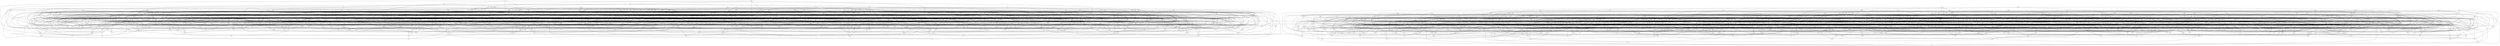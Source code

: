 strict graph Day25 {
  bbj -- cjd
  bbj -- rdt
  bbj -- src
  bbj -- xgc
  bbj -- zlr
  bbl -- gtf
  bbl -- jpj
  bbl -- kbt
  bbl -- mct
  bbr -- fbt
  bbr -- kqn
  bbr -- tpv
  bbr -- vrs
  bbt -- fgr
  bbt -- fxf
  bbt -- kpg
  bbt -- ksp
  bcb -- gtf
  bcb -- htb
  bcb -- jpj
  bcb -- vfr
  bch -- gvp
  bch -- qkq
  bch -- shz
  bch -- zkh
  bcn -- hzr
  bcn -- mlb
  bcn -- pqp
  bcn -- rkx
  bcn -- vjj
  bcq -- fls
  bcq -- hqt
  bcq -- spx
  bcq -- vsr
  bcv -- bfp
  bcv -- fqh
  bcv -- grl
  bcv -- hzf
  bcx -- ddh
  bcx -- jns
  bcx -- msp
  bcx -- tzc
  bdc -- mvm
  bdc -- nxz
  bdc -- nzk
  bdc -- tbh
  bdc -- vxc
  bdg -- gln
  bdg -- mkf
  bdg -- spx
  bdg -- vdr
  bdh -- dmv
  bdh -- kgl
  bdh -- pzp
  bdh -- vhq
  bdl -- btp
  bdl -- hsc
  bdl -- mtn
  bdl -- vtz
  bdl -- xqz
  bdl -- xzj
  bdz -- dsn
  bdz -- nxg
  bdz -- rxg
  bdz -- zlc
  bfh -- kkm
  bfh -- ngn
  bfh -- tdx
  bfh -- tsg
  bfm -- dxm
  bfm -- jvq
  bfm -- lvd
  bfm -- vrh
  bfm -- zcx
  bfp -- nbm
  bfp -- nls
  bfp -- xpx
  bft -- djl
  bft -- sjk
  bft -- vqn
  bft -- vxc
  bfv -- cjz
  bfv -- dkk
  bfv -- pxt
  bfv -- sqf
  bfv -- vjv
  bfv -- vxf
  bgj -- lzf
  bgj -- mrn
  bgj -- srf
  bgj -- ssb
  bgl -- fxv
  bgl -- sxl
  bgl -- tdx
  bgl -- ttj
  bgq -- dxn
  bgq -- mlf
  bgq -- pjp
  bgq -- pzd
  bgq -- znb
  bgt -- fpx
  bgt -- qlg
  bgt -- xkz
  bgt -- zls
  bgx -- cxf
  bgx -- dtn
  bgx -- fhj
  bgx -- rfr
  bgx -- rlp
  bgx -- xdv
  bhc -- kcs
  bhc -- ppx
  bhc -- sts
  bhc -- zhj
  bhg -- glm
  bhg -- gvv
  bhg -- jhv
  bhg -- vvv
  bhj -- frq
  bhj -- ggg
  bhj -- hqd
  bhj -- nsz
  bhj -- xnl
  bhk -- jcc
  bhk -- jsz
  bhk -- rcs
  bhk -- xvm
  bhs -- gcd
  bhs -- hsl
  bhs -- srm
  bhs -- str
  bhs -- tts
  bjj -- clb
  bjj -- fpn
  bjj -- jdg
  bjj -- lqd
  bjj -- nhc
  bjj -- zrs
  bjk -- cvx
  bjk -- gkb
  bjk -- gxd
  bjk -- jnj
  bjk -- npp
  bjp -- dcl
  bjp -- pdl
  bjp -- sgc
  bjp -- tmq
  bjr -- fmk
  bjr -- jfj
  bjr -- tks
  bjr -- xsp
  bkd -- drn
  bkd -- hsg
  bkd -- htn
  bkd -- vfr
  bkg -- drv
  bkg -- fcs
  bkg -- jpl
  bkg -- vlp
  bkh -- cxf
  bkh -- dkb
  bkh -- jzv
  bkh -- ktv
  bkh -- vlm
  bkn -- cbf
  bkn -- dvn
  bkn -- gkz
  bkn -- rzx
  blc -- bsn
  blc -- csx
  blc -- rdz
  blc -- szs
  blc -- xvz
  blj -- dvr
  blj -- jpt
  blj -- lqq
  blj -- mmj
  blm -- gxf
  blm -- kvz
  blm -- qfr
  blm -- sgd
  blm -- tpv
  bmg -- flm
  bmg -- hpm
  bmg -- lxm
  bmg -- nkt
  bmp -- gdq
  bmp -- hnf
  bmp -- tsn
  bmp -- zqf
  bmt -- djq
  bmt -- gjg
  bmt -- ksm
  bmt -- nmv
  bmt -- txp
  bnf -- klc
  bnf -- nrs
  bnf -- qql
  bnf -- rvs
  bnl -- gbt
  bnl -- rfs
  bnl -- xlj
  bnl -- xst
  bnn -- crr
  bnn -- mrr
  bnn -- nqb
  bnn -- rjx
  bnr -- cfz
  bnr -- cpd
  bnr -- dpl
  bnr -- dzf
  bnr -- slh
  bnr -- sqf
  bnr -- xfd
  bpg -- qvx
  bpg -- rph
  bpg -- snp
  bpg -- xrn
  bph -- jgb
  bph -- jpl
  bph -- mzm
  bph -- zcp
  bpk -- clc
  bpk -- pdb
  bpk -- pdl
  bpk -- rdh
  bpk -- rph
  bpq -- cvx
  bpq -- hjx
  bpq -- rzg
  bpq -- ttz
  bps -- fhn
  bps -- mpz
  bps -- nqc
  bps -- sst
  bpv -- htn
  bpv -- vqq
  bpv -- xhr
  bpv -- zfl
  bpv -- zqh
  bqb -- bxz
  bqb -- dds
  bqb -- tbr
  bqb -- tjg
  bqc -- ckx
  bqc -- gfg
  bqc -- qdc
  bqc -- tcm
  bqc -- xxc
  bqk -- ggr
  bqk -- jfb
  bqk -- nxg
  bqk -- qjq
  bqk -- vbs
  bql -- ccn
  bql -- dvz
  bql -- hxn
  bql -- hzp
  bql -- szg
  brh -- hlm
  brh -- rcz
  brh -- xkq
  brh -- zck
  brj -- gcz
  brj -- jzm
  brj -- kdb
  brj -- njd
  brj -- qlp
  brl -- chd
  brl -- dvf
  brl -- jzr
  brl -- pxr
  brr -- kpn
  brr -- mzm
  brr -- xdt
  brr -- xrg
  brv -- cmh
  brv -- hcv
  brv -- nlc
  brv -- vjq
  brv -- xmz
  brx -- dlc
  brx -- lpl
  brx -- lpm
  brx -- xxb
  bsk -- fhn
  bsk -- hhg
  bsk -- rfr
  bsk -- xdb
  bsm -- hxq
  bsm -- ncc
  bsm -- rhj
  bsm -- rxg
  bsn -- lmn
  bsn -- lmx
  bsn -- xch
  bsp -- ccf
  bsp -- gsg
  bsp -- ldc
  bsp -- stx
  bsr -- btv
  bsr -- jvq
  bsr -- qtx
  bsr -- rgn
  bsx -- cdt
  bsx -- ckr
  bsx -- dlg
  bsx -- hvp
  bsx -- smf
  btc -- cdz
  btc -- nfp
  btc -- sxq
  btc -- vck
  btm -- hpb
  btm -- kld
  btm -- mjv
  btm -- txp
  btp -- kmb
  btp -- pnh
  btp -- zsb
  bts -- cbf
  bts -- dxm
  bts -- jxs
  bts -- scl
  btv -- rmc
  btv -- xpf
  btv -- xvm
  btz -- fll
  btz -- hks
  btz -- llp
  btz -- thf
  bvb -- jcm
  bvb -- lfg
  bvb -- mjm
  bvb -- pgb
  bvl -- djb
  bvl -- jkz
  bvl -- jtd
  bvl -- vfk
  bvn -- dtg
  bvn -- gxf
  bvn -- jfb
  bvn -- kzx
  bvp -- csx
  bvp -- dhl
  bvp -- fxv
  bvp -- thf
  bvp -- tsp
  bvq -- cmg
  bvq -- mcq
  bvq -- qgq
  bvq -- rgl
  bxb -- fnq
  bxb -- jdl
  bxb -- jzt
  bxb -- pqc
  bxd -- gnp
  bxd -- kxc
  bxd -- lfc
  bxd -- qzh
  bxj -- cfk
  bxj -- lnb
  bxj -- vcb
  bxj -- zlm
  bxk -- dbc
  bxk -- fpn
  bxk -- gxd
  bxk -- lzr
  bxk -- pmf
  bxl -- kds
  bxl -- ptr
  bxl -- rkh
  bxl -- xvt
  bxm -- cvh
  bxm -- gvk
  bxm -- hkj
  bxm -- jjt
  bxm -- tlf
  bxm -- xrn
  bxm -- zsx
  bxn -- dnl
  bxn -- lcc
  bxn -- qld
  bxn -- xfq
  bxt -- hhh
  bxt -- tjg
  bxt -- tpv
  bxt -- vrm
  bxt -- xds
  bxz -- cft
  bxz -- rrd
  bxz -- tzf
  bzz -- jvz
  bzz -- qpg
  bzz -- sjr
  bzz -- xsp
  cbf -- jfc
  cbf -- ksr
  cbf -- rhq
  cbm -- qdm
  cbm -- qmc
  cbm -- rcr
  cbm -- snp
  cbm -- tbr
  cbt -- rjg
  cbt -- rzh
  cbt -- stz
  cbt -- vsk
  cbv -- lrv
  cbv -- mjp
  cbv -- njj
  cbv -- qfn
  cbx -- kjq
  cbx -- rlq
  cbx -- ssv
  cbx -- stv
  cbz -- knc
  cbz -- nqq
  cbz -- qsh
  cbz -- tjm
  ccc -- dcl
  ccc -- jxc
  ccc -- ksp
  ccc -- vlf
  ccf -- hxz
  ccf -- mqb
  ccf -- rct
  ccf -- zmd
  ccf -- zpt
  ccn -- gfz
  ccn -- phg
  ccn -- xhs
  cdf -- hmv
  cdf -- lxd
  cdf -- xvv
  cdf -- zcp
  cdh -- hff
  cdh -- mlc
  cdh -- qdn
  cdh -- zcq
  cdh -- zjt
  cdt -- ffj
  cdt -- kmb
  cdt -- mbp
  cdt -- ngd
  cdt -- rtk
  cdv -- dqd
  cdv -- rgx
  cdv -- rsn
  cdv -- shp
  cdx -- frt
  cdx -- jsj
  cdx -- lfl
  cdx -- xkr
  cdz -- frz
  cdz -- khn
  cdz -- zgz
  cfd -- jnd
  cfd -- kcc
  cfd -- kxd
  cfd -- rtq
  cfk -- sbc
  cfk -- tvm
  cfk -- xnf
  cfk -- zxn
  cfm -- dcg
  cfm -- fcm
  cfm -- lpm
  cfm -- qvt
  cfm -- vmx
  cfm -- zqb
  cft -- fph
  cft -- plj
  cft -- rjj
  cft -- srf
  cfv -- ghd
  cfv -- hhs
  cfv -- kcs
  cfv -- rxb
  cfx -- djl
  cfx -- dsq
  cfx -- qpd
  cfx -- spk
  cfx -- tzf
  cfx -- vcb
  cfz -- fdz
  cfz -- fhn
  cfz -- pcp
  cgb -- dsl
  cgb -- frq
  cgb -- jrg
  cgb -- kzj
  cgb -- xpc
  cgb -- zvh
  cgf -- dbg
  cgf -- fll
  cgf -- kdb
  cgf -- ndp
  cgm -- dfc
  cgm -- fvn
  cgm -- pxg
  cgm -- rtk
  cgq -- ckg
  cgq -- hfj
  cgq -- jns
  cgq -- xlj
  cgt -- djb
  cgt -- lsg
  cgt -- qxj
  cgt -- xnl
  cgv -- dfc
  cgv -- fcm
  cgv -- rjr
  cgv -- rlp
  chd -- gjd
  chd -- ljs
  chd -- rml
  chd -- xgz
  chs -- gmv
  chs -- gxf
  chs -- pdx
  chs -- sts
  chx -- czf
  chx -- dnq
  chx -- jkx
  chx -- tvl
  chz -- csx
  chz -- fjd
  chz -- jfp
  chz -- ndl
  chz -- stx
  cjb -- dpg
  cjb -- jlh
  cjb -- rgx
  cjb -- svv
  cjb -- tqp
  cjb -- vzm
  cjd -- jvz
  cjd -- nfp
  cjd -- nlg
  cjd -- srh
  cjl -- lct
  cjl -- lfc
  cjl -- ngq
  cjl -- rzg
  cjl -- znz
  cjv -- dxv
  cjv -- hld
  cjv -- jqr
  cjv -- sdm
  cjv -- vmf
  cjz -- dgn
  cjz -- jzr
  cjz -- vbb
  ckd -- fvt
  ckd -- jcm
  ckd -- mkg
  ckd -- ppr
  ckf -- rrs
  ckf -- vnv
  ckf -- xdv
  ckf -- xhh
  ckf -- zzq
  ckg -- drg
  ckg -- jvv
  ckg -- svk
  ckm -- ggg
  ckm -- hzf
  ckm -- rjk
  ckm -- vbv
  ckp -- dnq
  ckp -- fvt
  ckp -- ngr
  ckp -- rml
  ckp -- vxf
  ckp -- xkq
  ckp -- zbg
  ckr -- mbc
  ckr -- msp
  ckr -- nqc
  cks -- fcs
  cks -- rgc
  cks -- spq
  cks -- vgj
  ckt -- clb
  ckt -- kjx
  ckt -- lgs
  ckt -- nzx
  ckx -- ffb
  ckx -- npj
  ckx -- spp
  clb -- gfb
  clb -- llk
  clc -- crr
  clc -- jck
  clc -- pqq
  cll -- clp
  cll -- lfc
  cll -- rmd
  cll -- ssz
  clp -- gmg
  clp -- kts
  clp -- rkx
  clv -- csh
  clv -- dhr
  clv -- klr
  clv -- kvl
  clv -- trh
  cmg -- kvm
  cmg -- stz
  cmg -- vxq
  cmh -- flt
  cmh -- hhd
  cmh -- tcn
  cmm -- gkt
  cmm -- lvd
  cmm -- pzp
  cmm -- xnk
  cnk -- gdf
  cnk -- lzj
  cnk -- qgs
  cnk -- zsl
  cns -- mql
  cns -- pmf
  cns -- pzc
  cns -- tdc
  cnv -- fsk
  cnv -- gmj
  cnv -- gqs
  cnv -- zlm
  cpd -- dmp
  cpd -- rlp
  cpd -- xgp
  cpf -- hmz
  cpf -- hsc
  cpf -- qqr
  cpf -- xfv
  cpf -- xxb
  cpj -- fxs
  cpj -- gcc
  cpj -- rzm
  cpj -- xgp
  cqd -- grl
  cqd -- jsx
  cqd -- mkn
  cqd -- tdp
  cqv -- llr
  cqv -- pxt
  cqv -- skj
  cqv -- tsg
  cqv -- vrj
  cqz -- ddh
  cqz -- jlt
  cqz -- pxr
  cqz -- zzz
  crg -- fgl
  crg -- jsj
  crg -- klb
  crg -- rzx
  crg -- txc
  crr -- ght
  crr -- nbp
  csb -- djq
  csb -- hvt
  csb -- pqt
  csb -- rhm
  csh -- ctb
  csh -- dtd
  csh -- vrb
  csr -- dnm
  csr -- gld
  csr -- hgl
  csr -- jgk
  csx -- gzc
  ctb -- fqh
  ctb -- hdl
  ctb -- pzm
  ctt -- mns
  ctt -- qjb
  ctt -- shz
  ctt -- zhk
  ctx -- jjt
  ctx -- mrh
  ctx -- nxq
  ctx -- qgq
  ctx -- tzf
  cvh -- szx
  cvh -- xtc
  cvh -- zhb
  cvl -- dvf
  cvl -- qlj
  cvl -- vtv
  cvl -- vxl
  cvx -- vlc
  cvx -- xvm
  cvz -- dbq
  cvz -- hnj
  cvz -- smf
  cvz -- sqm
  cxb -- hlg
  cxb -- llz
  cxb -- txq
  cxb -- xhh
  cxf -- jpl
  cxf -- ptk
  cxf -- zvk
  cxm -- dtk
  cxm -- ngp
  cxm -- pjf
  cxm -- rhq
  cxz -- dpx
  cxz -- hvt
  cxz -- lkc
  cxz -- xtr
  czd -- fnx
  czd -- ghd
  czd -- hqs
  czd -- npr
  czf -- pbq
  czf -- rrn
  czf -- sxq
  czf -- zxp
  czf -- zxq
  czr -- dbn
  czr -- mmq
  czr -- nbz
  czr -- sxl
  czx -- dmh
  czx -- mrh
  czx -- mrn
  czx -- plm
  czx -- ssr
  czx -- vxq
  dbc -- htf
  dbc -- mrr
  dbc -- rgr
  dbc -- rxb
  dbg -- dmp
  dbg -- dsl
  dbg -- rsf
  dbg -- zmd
  dbl -- kbs
  dbl -- kzh
  dbl -- qzv
  dbl -- tcp
  dbn -- htk
  dbn -- qzf
  dbn -- vtc
  dbq -- fbg
  dbq -- hlg
  dbq -- jxp
  dbs -- glq
  dbs -- kps
  dbs -- mzf
  dbs -- xhg
  dcg -- hhc
  dcg -- hmp
  dcg -- kct
  dcg -- sbq
  dch -- lkc
  dch -- mjp
  dch -- nst
  dch -- tzc
  dcl -- fpf
  dcl -- vlc
  dcz -- fjb
  dcz -- gjp
  dcz -- mrr
  dcz -- mxg
  ddd -- dvz
  ddd -- jrg
  ddd -- jtd
  ddd -- phl
  ddh -- fqg
  ddh -- mmq
  ddk -- frr
  ddk -- jcc
  ddk -- pdx
  ddk -- rmk
  ddq -- hkx
  ddq -- ptt
  ddq -- qzf
  ddq -- vck
  dds -- dvn
  dds -- pql
  dds -- qkc
  ddx -- hpz
  ddx -- nvx
  ddx -- skk
  ddx -- zvh
  ddz -- drv
  ddz -- jpt
  ddz -- rkf
  ddz -- vck
  dfc -- gnh
  dfc -- jqd
  dfc -- mxr
  dfj -- jkz
  dfj -- qsv
  dfj -- shb
  dfj -- vxl
  dfl -- jvd
  dfl -- jzv
  dfl -- pph
  dfl -- sxp
  dfm -- dpl
  dfm -- jls
  dfm -- klx
  dfm -- sml
  dgh -- qcm
  dgh -- vjs
  dgh -- vtv
  dgh -- xlf
  dgh -- zgv
  dgn -- gjx
  dgn -- pqr
  dgn -- zqn
  dgx -- jls
  dgx -- pmj
  dgx -- qst
  dgx -- zsb
  dhd -- lqz
  dhd -- pmj
  dhd -- tjm
  dhd -- tth
  dhh -- dkr
  dhh -- dxv
  dhh -- lcl
  dhh -- qkj
  dhh -- stv
  dhj -- dvr
  dhj -- fvn
  dhj -- tzc
  dhj -- zcz
  dhl -- jgb
  dhl -- rkf
  dhl -- vlm
  dhl -- vmv
  dhr -- ghg
  dhr -- hxn
  dhr -- jfs
  dhr -- mkd
  dhr -- qzf
  djb -- fxx
  djb -- mlc
  djb -- rvz
  djb -- vtr
  djl -- dvn
  djl -- qng
  djm -- nrj
  djm -- tzv
  djm -- xfq
  djm -- xpm
  djq -- fbg
  djq -- tsp
  djv -- mql
  djv -- msd
  djv -- mtt
  djv -- pzc
  djv -- zjs
  dkb -- dvd
  dkb -- kpq
  dkb -- qbk
  dkb -- qdn
  dkb -- rnt
  dkb -- spm
  dkk -- dqb
  dkk -- nqc
  dkk -- pxc
  dkm -- sjp
  dkm -- tlz
  dkm -- zdc
  dkm -- zdq
  dkr -- hbm
  dkr -- jjv
  dkr -- rtc
  dlc -- gpv
  dlc -- knb
  dlc -- mjp
  dlc -- xxb
  dlg -- lmn
  dlg -- mzp
  dlg -- ndz
  dll -- kps
  dll -- mdv
  dll -- rzh
  dll -- sjl
  dlm -- gsg
  dlm -- jfz
  dlm -- jgb
  dlm -- jhs
  dlx -- fxq
  dlx -- nbm
  dlx -- nvd
  dlx -- vzh
  dlz -- mrz
  dlz -- ngp
  dlz -- qmq
  dlz -- vhd
  dmf -- rcq
  dmf -- rvz
  dmf -- xhs
  dmf -- xtr
  dmh -- hmq
  dmh -- kpm
  dmh -- lpr
  dmj -- hfg
  dmj -- psj
  dmj -- rqm
  dmj -- rtc
  dmp -- fvt
  dmp -- vvd
  dmv -- ffm
  dmv -- gvk
  dmv -- tnv
  dnf -- ncd
  dnf -- ngf
  dnf -- tks
  dnf -- vtz
  dnl -- dzb
  dnl -- shl
  dnl -- spp
  dnm -- mrc
  dnm -- msv
  dnm -- shq
  dnq -- mhm
  dnq -- xnd
  dns -- gjg
  dns -- qbm
  dns -- xgz
  dns -- znb
  dpb -- nhl
  dpb -- qdm
  dpb -- qtg
  dpb -- thv
  dpg -- jlz
  dpg -- llp
  dpg -- zhq
  dpj -- rjp
  dpj -- vjq
  dpj -- xhh
  dpj -- zqn
  dpl -- fbg
  dpl -- mgs
  dpl -- tpf
  dpm -- fgv
  dpm -- gbl
  dpm -- qbt
  dpm -- zls
  dpt -- hvp
  dpt -- lqz
  dpt -- mtl
  dpt -- pqg
  dpx -- jts
  dpx -- nqt
  dpx -- qcc
  dpx -- qvt
  dqb -- hhg
  dqb -- jcr
  dqb -- smd
  dqd -- hqd
  dqd -- krg
  dqd -- mjm
  dqd -- qzv
  dqd -- rjr
  dqp -- kvm
  dqp -- lgk
  dqp -- spp
  dqp -- tvm
  drc -- hql
  drc -- jvg
  drc -- klc
  drc -- mbk
  drg -- hmv
  drg -- jsp
  drg -- zjm
  drm -- gkh
  drm -- jnt
  drm -- lhq
  drm -- qvs
  drm -- tqk
  drn -- kmx
  drn -- kzq
  drn -- rvh
  drn -- vhn
  drp -- pqc
  drp -- rkb
  drp -- scf
  drp -- vjl
  drv -- ftt
  drv -- fxs
  dsg -- hjx
  dsg -- ksr
  dsg -- rtd
  dsg -- vlg
  dsh -- gqs
  dsh -- hfg
  dsh -- png
  dsh -- shz
  dsl -- kzj
  dsl -- xvz
  dsn -- kzk
  dsn -- npz
  dsn -- pbf
  dsn -- zkj
  dsq -- frr
  dsq -- gms
  dsq -- jsh
  dsq -- rrm
  dst -- gcz
  dst -- gjx
  dst -- hhc
  dst -- nmv
  dtd -- fhn
  dtd -- hmp
  dtd -- mlq
  dtd -- vzh
  dtg -- kpl
  dtg -- nqs
  dtg -- slv
  dtg -- vhn
  dtj -- jdr
  dtj -- kpg
  dtj -- nxq
  dtj -- rlm
  dtj -- zkh
  dtk -- gnn
  dtk -- jxs
  dtk -- lsq
  dtk -- sjs
  dtn -- vrx
  dtn -- xdv
  dtn -- zck
  dtn -- zlx
  dts -- hhs
  dts -- jrk
  dts -- ktp
  dts -- qtg
  dvb -- jcj
  dvb -- skj
  dvb -- szc
  dvb -- tbv
  dvd -- hqt
  dvd -- ssc
  dvd -- svv
  dvf -- tks
  dvf -- tth
  dvn -- kfp
  dvq -- ffv
  dvq -- qpb
  dvq -- scl
  dvq -- tnv
  dvr -- lzk
  dvr -- vbr
  dvz -- mkd
  dvz -- nqt
  dvz -- vbj
  dxb -- lpf
  dxb -- ngp
  dxb -- qbt
  dxb -- zrj
  dxc -- ffh
  dxc -- jgb
  dxc -- jnm
  dxc -- vtx
  dxj -- jcj
  dxj -- jls
  dxj -- jrh
  dxj -- vmx
  dxm -- hgx
  dxm -- lct
  dxm -- qcd
  dxm -- qrk
  dxn -- gjg
  dxn -- lmg
  dxn -- rkb
  dxn -- zcq
  dxt -- gdf
  dxt -- jvq
  dxt -- jxc
  dxt -- ktp
  dxt -- rrd
  dxt -- skv
  dxv -- hxt
  dxv -- sbn
  dzb -- flf
  dzb -- lgb
  dzb -- nmf
  dzf -- mhm
  dzf -- mmp
  dzf -- nxv
  dzf -- thz
  dzf -- xqd
  dzx -- frt
  dzx -- nnk
  dzx -- pqp
  dzx -- qvx
  dzx -- zhb
  dzx -- zzx
  fbg -- jts
  fbt -- mct
  fbt -- mrc
  fbt -- pvh
  fbv -- glm
  fbv -- hpb
  fbv -- ntv
  fbv -- rqj
  fcb -- jvg
  fcb -- kts
  fcb -- pbn
  fcb -- rqm
  fcc -- qfq
  fcc -- vqq
  fcc -- vtq
  fcc -- xxc
  fcg -- jnt
  fcg -- jsh
  fcg -- qnh
  fcg -- zjb
  fcm -- xlq
  fcm -- zrv
  fcs -- rgc
  fcs -- spx
  fcv -- kjx
  fcv -- lbg
  fcv -- mcq
  fcv -- ttz
  fdh -- jns
  fdh -- mxt
  fdh -- qph
  fdh -- rjr
  fdl -- gnk
  fdl -- nlh
  fdl -- ppx
  fdl -- zcx
  fds -- frt
  fds -- gnk
  fds -- hqv
  fds -- rcs
  fds -- rrx
  fdz -- rpg
  fdz -- rtq
  fdz -- vrb
  fdz -- zgv
  ffb -- ffv
  ffb -- fph
  ffb -- ssb
  ffh -- gjg
  ffh -- rjh
  ffh -- vlp
  ffj -- ftn
  ffj -- nqq
  ffj -- pcr
  ffm -- hzr
  ffm -- mjh
  ffm -- nxn
  ffm -- vgz
  ffr -- gms
  ffr -- gpz
  ffr -- ksr
  ffr -- rvh
  ffv -- htb
  ffv -- pqq
  ffv -- vjj
  ffv -- zkq
  fgl -- hzl
  fgl -- txc
  fgl -- zbt
  fgq -- ncc
  fgq -- ncp
  fgq -- rvh
  fgq -- vlz
  fgr -- npm
  fgr -- tvm
  fgr -- zsr
  fgv -- ljg
  fgv -- rgd
  fgv -- rmd
  fgv -- rnq
  fhf -- kqj
  fhf -- lgc
  fhf -- qfn
  fhf -- spx
  fhj -- fnq
  fhj -- ftp
  fhj -- thq
  fhk -- gln
  fhk -- jpt
  fhk -- rxr
  fhk -- ssx
  fhk -- xkq
  fhn -- xsl
  fhp -- fjj
  fhp -- frr
  fhp -- hdk
  fhp -- zlv
  fhr -- gfb
  fhr -- kzq
  fhr -- nkj
  fhr -- qkq
  fhv -- jsq
  fhv -- nqs
  fhv -- qjv
  fhv -- trq
  fhv -- xhg
  fjb -- mqr
  fjb -- pgr
  fjb -- pvh
  fjb -- tsl
  fjd -- hnf
  fjd -- vtv
  fjd -- vvl
  fjj -- jnj
  fjj -- rsh
  fjj -- zxz
  fjl -- qpb
  fjl -- qqz
  fjl -- vqn
  fjl -- zkj
  fkn -- gbx
  fkn -- kdr
  fkn -- kjk
  fkn -- phl
  flc -- hvx
  flc -- jrk
  flc -- lnq
  flc -- rgf
  flf -- mvj
  flf -- sfm
  flf -- vmq
  flf -- xrk
  flf -- zjb
  fll -- ghp
  fll -- qbj
  fll -- vzm
  flm -- rms
  flm -- xrr
  flm -- xvz
  flp -- gfg
  flp -- klm
  flp -- qkj
  flp -- qpb
  flp -- rgk
  flp -- rph
  flp -- xkr
  fls -- gjd
  fls -- xkq
  fls -- xpx
  flt -- ftt
  flt -- kjk
  flt -- kmb
  fmk -- fvt
  fmk -- tth
  fmk -- vrj
  fnb -- jkd
  fnb -- nnk
  fnb -- qvq
  fnb -- rbm
  fnb -- rtd
  fnq -- gtv
  fnq -- hlm
  fnq -- pjr
  fnq -- spm
  fnq -- vdr
  fns -- jrg
  fns -- pph
  fns -- vbv
  fns -- vfk
  fnx -- nhc
  fnx -- nrs
  fnx -- xnq
  fpf -- qlq
  fpf -- rmf
  fpf -- xfj
  fpf -- zkj
  fph -- rkq
  fph -- tlf
  fph -- vjm
  fpk -- nlh
  fpk -- qfr
  fpk -- txc
  fpk -- vrs
  fpn -- fqb
  fpn -- pdb
  fpq -- mbp
  fpq -- rpq
  fpq -- vms
  fpq -- xvv
  fpx -- gnv
  fpx -- mtz
  fpx -- nhc
  fqb -- pnn
  fqb -- tbm
  fqb -- vmf
  fqb -- xhr
  fqg -- gzc
  fqg -- lpg
  fqg -- pcr
  fqg -- szp
  fqh -- lsg
  fqh -- svt
  fql -- jtf
  fql -- kzk
  fql -- tml
  fql -- vxk
  fqx -- gtf
  fqx -- jnb
  fqx -- qvn
  fqx -- zsr
  frq -- ppr
  frq -- sst
  frr -- xft
  frr -- zkq
  frt -- jvr
  frt -- npp
  frt -- rkh
  frt -- sbc
  frz -- ltz
  frz -- vqb
  frz -- zft
  fsd -- fvv
  fsd -- kkr
  fsd -- lsq
  fsd -- xcl
  fsk -- gdt
  fsk -- jsq
  fsk -- lfc
  ftf -- hhd
  ftf -- jpt
  ftf -- klf
  ftf -- lbk
  ftf -- pqt
  ftk -- hkx
  ftk -- plq
  ftk -- spq
  ftk -- vlp
  ftl -- gls
  ftl -- ltr
  ftl -- zcv
  ftl -- zzz
  ftn -- fzg
  ftn -- jkx
  ftn -- qff
  ftn -- trg
  ftp -- klr
  ftp -- tgz
  ftp -- tzx
  ftt -- kpq
  ftt -- pjq
  ftt -- tcd
  fvg -- gsc
  fvg -- pdb
  fvg -- qgd
  fvg -- stp
  fvn -- hlm
  fvn -- nnr
  fvn -- zzb
  fvt -- lzv
  fvt -- ptt
  fvt -- rvn
  fvv -- stz
  fvv -- tmm
  fvv -- tzm
  fvz -- hmq
  fvz -- tts
  fvz -- xds
  fvz -- xgn
  fxf -- kmx
  fxf -- pkm
  fxf -- xft
  fxm -- grf
  fxm -- pzh
  fxm -- rzg
  fxm -- xfj
  fxq -- lqq
  fxq -- mgp
  fxq -- rml
  fxs -- jxp
  fxs -- mkf
  fxs -- szg
  fxv -- gsg
  fxv -- ktv
  fxv -- nkt
  fxv -- zbg
  fxx -- gsg
  fxx -- gtl
  fxx -- qbb
  fzg -- ktn
  fzg -- njj
  fzg -- szc
  fzg -- vnv
  gbl -- gsc
  gbl -- mcq
  gbl -- pdl
  gbl -- xrk
  gbs -- jvr
  gbs -- pmf
  gbs -- rxv
  gbs -- stp
  gbt -- nbs
  gbt -- nmv
  gbt -- rcz
  gbt -- zqf
  gbv -- gmg
  gbv -- kmx
  gbv -- kvm
  gbv -- vlz
  gbx -- pqg
  gbx -- rrn
  gbx -- vjr
  gcc -- jcr
  gcc -- mtn
  gcc -- rkb
  gcd -- mgl
  gcd -- stl
  gcd -- txc
  gcz -- pxc
  gcz -- tnc
  gdf -- kgl
  gdf -- phr
  gdf -- pqq
  gdq -- jnz
  gdq -- jvz
  gdq -- qbm
  gdq -- rjk
  gdt -- gkb
  gdt -- jqx
  gdt -- xpf
  gfb -- ktf
  gfb -- xxt
  gfg -- hjx
  gfg -- ltb
  gfg -- qmc
  gfj -- lxs
  gfj -- mns
  gfj -- pql
  gfj -- xnq
  gfs -- thp
  gfs -- vhn
  gfs -- vhq
  gfs -- xfq
  gfz -- qcn
  gfz -- rqj
  gfz -- rtl
  gfz -- tfd
  ggb -- gvn
  ggb -- kvc
  ggb -- pxg
  ggb -- rpt
  ggg -- hgv
  ggg -- jcj
  ggg -- txz
  ggq -- nrs
  ggq -- pps
  ggq -- rxg
  ggq -- vqq
  ggq -- ztt
  ggr -- ncv
  ggr -- rtm
  ggr -- vrv
  ggr -- vtl
  ggs -- mdv
  ggs -- qkq
  ggs -- sgh
  ggs -- thp
  ghd -- pvc
  ghd -- rhj
  ghd -- tjl
  ghg -- pqt
  ghg -- qqr
  ghg -- sfk
  ghp -- nls
  ghp -- qbb
  ghp -- vbv
  ghs -- jnm
  ghs -- kkm
  ghs -- ppr
  ghs -- tfd
  ght -- ltp
  ght -- trq
  ght -- zvq
  gjd -- lgc
  gjd -- zft
  gjg -- sbq
  gjh -- gtv
  gjh -- mzp
  gjh -- qmb
  gjh -- shp
  gjh -- spx
  gjk -- lfb
  gjk -- nqc
  gjk -- skk
  gjk -- tcp
  gjp -- jbb
  gjp -- nnx
  gjp -- zdp
  gjq -- kzq
  gjq -- nzk
  gjq -- sjl
  gjq -- xhg
  gjx -- jgb
  gjx -- jvz
  gjx -- kxd
  gjx -- slg
  gkb -- ncp
  gkb -- rlq
  gkc -- hsc
  gkc -- jcm
  gkc -- tnc
  gkc -- xgd
  gkd -- hzr
  gkd -- mrr
  gkd -- rnq
  gkd -- tzm
  gkf -- lsr
  gkf -- mjp
  gkf -- ngz
  gkf -- xch
  gkh -- lzj
  gkh -- qlg
  gkh -- qvq
  gkh -- rjj
  gkh -- xnx
  gkt -- hnt
  gkt -- mcv
  gkt -- rmd
  gkt -- slv
  gkz -- pxk
  gkz -- vhq
  gkz -- zbz
  glc -- krj
  glc -- mhc
  glc -- trr
  glc -- xjm
  gld -- gnk
  gld -- gpq
  gld -- scl
  gld -- vlv
  glj -- lfl
  glj -- lst
  glj -- lzf
  glj -- sjl
  glm -- trh
  glm -- zbg
  gln -- knb
  gln -- mrj
  gln -- xfd
  glq -- kbk
  glq -- xkm
  glq -- zfl
  gls -- qqc
  gls -- rfr
  gls -- rjt
  gls -- vjs
  gls -- zqn
  gmb -- jbp
  gmb -- kcj
  gmb -- klr
  gmb -- vbj
  gmg -- mct
  gmg -- sgh
  gmj -- gnb
  gmj -- png
  gmj -- rmk
  gmq -- htr
  gmq -- jfc
  gmq -- jpj
  gmq -- mpr
  gmq -- nxg
  gmq -- vgz
  gms -- tdc
  gms -- zrj
  gmv -- jgc
  gmv -- tbf
  gmv -- vqn
  gnb -- hqv
  gnb -- lgg
  gnb -- nsv
  gnb -- szx
  gnb -- xjg
  gnh -- jfz
  gnh -- kbs
  gnh -- kvs
  gnk -- trk
  gnl -- jsn
  gnl -- lzk
  gnl -- pbq
  gnl -- pjr
  gnl -- tsc
  gnn -- mnf
  gnn -- snk
  gnn -- zdc
  gnp -- htb
  gnp -- mjl
  gnp -- rqk
  gnp -- zrj
  gns -- llc
  gns -- pgr
  gns -- qgz
  gns -- txb
  gns -- vqk
  gnv -- lfl
  gnv -- nnk
  gnv -- xff
  gph -- kbk
  gph -- lnb
  gph -- lpr
  gph -- pzh
  gpq -- nkj
  gpq -- rdn
  gpq -- trk
  gps -- jnb
  gps -- pdl
  gps -- ssb
  gps -- ssz
  gpv -- jfs
  gpv -- ltr
  gpv -- nnt
  gpz -- lfc
  gpz -- sfm
  gpz -- smr
  gpz -- zzl
  gqk -- hxq
  gqk -- pnc
  gqk -- rrx
  gqk -- vfb
  gqn -- pcs
  gqn -- rbd
  gqn -- rxb
  gqn -- xfz
  gqs -- jjv
  gqs -- kpg
  gqs -- smr
  grf -- mvj
  grf -- qzh
  grf -- ttz
  grf -- zlm
  grh -- mbk
  grh -- sdm
  grh -- vfr
  grh -- zdq
  grl -- hcf
  grl -- kxd
  grl -- qrh
  grn -- hpm
  grn -- jtd
  grn -- mtl
  grn -- sxq
  grn -- xng
  grp -- hkx
  grp -- jzr
  grp -- qph
  grp -- zrh
  gsc -- hzl
  gsc -- mnf
  gsg -- xgz
  gtf -- nhl
  gtf -- tml
  gtl -- jcr
  gtl -- lvq
  gtl -- vkp
  gtv -- qzn
  gtv -- rcz
  gtv -- spq
  gvd -- nxp
  gvd -- tjm
  gvd -- trr
  gvd -- vjf
  gvk -- plb
  gvk -- qgz
  gvn -- mhm
  gvn -- shb
  gvn -- xtd
  gvp -- lpf
  gvp -- tjt
  gvp -- zqm
  gvv -- lpl
  gvv -- pjr
  gvv -- xvk
  gxd -- kjx
  gxd -- mnp
  gxf -- tlf
  gzb -- rkq
  gzb -- rtr
  gzb -- rxm
  gzb -- xhf
  gzc -- jhs
  gzc -- mtl
  gzc -- pvq
  gzc -- vjq
  gzv -- kjg
  gzv -- mnf
  gzv -- rbd
  gzv -- str
  hbm -- ktp
  hbm -- psc
  hbm -- qtg
  hbp -- ldc
  hbp -- qlp
  hbp -- rcz
  hbp -- xvk
  hcf -- mxt
  hcf -- nzm
  hcf -- xtd
  hcv -- xnl
  hcv -- zpt
  hcv -- zqn
  hdk -- kzk
  hdk -- rmk
  hdk -- tzt
  hdl -- hlc
  hdl -- rcx
  hdl -- xxf
  hff -- plq
  hff -- sbq
  hff -- szg
  hfg -- rgl
  hfg -- tjt
  hfj -- knc
  hfj -- rnb
  hfj -- zsb
  hfq -- jzv
  hfq -- kpq
  hfq -- lxn
  hfq -- nnv
  hfq -- xpn
  hgc -- jrg
  hgc -- lpg
  hgc -- lzk
  hgc -- mxt
  hgl -- jsh
  hgl -- khr
  hgl -- pnc
  hgl -- qsl
  hgv -- khn
  hgv -- krg
  hgv -- vtx
  hgx -- jvg
  hgx -- rzx
  hgx -- sgc
  hgx -- txl
  hhc -- krg
  hhc -- zcv
  hhd -- ksm
  hhd -- tlk
  hhg -- zlr
  hhg -- zsn
  hhh -- mlr
  hhh -- rgr
  hhh -- vmq
  hhs -- jrm
  hhs -- klc
  hhs -- xkz
  hjk -- hpv
  hjk -- lgg
  hjk -- lhc
  hjk -- vgz
  hjx -- hmq
  hjx -- htn
  hkj -- ksp
  hkj -- lsh
  hkj -- lzr
  hkj -- npj
  hkj -- qkq
  hks -- ltz
  hks -- mfg
  hks -- zlp
  hkx -- thq
  hkx -- xsl
  hlc -- hxz
  hlc -- xms
  hlc -- zlx
  hld -- hnd
  hld -- lzr
  hld -- qpd
  hld -- qtx
  hld -- qvx
  hlg -- nvx
  hlg -- ssx
  hlm -- mrb
  hlv -- jgb
  hlv -- lzv
  hlv -- ncd
  hlv -- szp
  hmp -- kpn
  hmp -- rjt
  hmq -- lrd
  hmq -- psc
  hmq -- rjj
  hmr -- jzm
  hmr -- nbd
  hmr -- tqp
  hmr -- tsc
  hmv -- jzt
  hmv -- nqc
  hmv -- xqz
  hmz -- jlz
  hmz -- lmg
  hmz -- qsv
  hnd -- kbt
  hnd -- shq
  hnd -- txl
  hnf -- jsc
  hnf -- kdt
  hnf -- mhc
  hnj -- jbp
  hnj -- jfj
  hnj -- ngf
  hnj -- stx
  hnt -- vfr
  hnt -- vqn
  hnt -- zkh
  hpb -- lpg
  hpb -- xbl
  hpb -- xgz
  hpg -- hqd
  hpg -- khn
  hpg -- qph
  hpg -- qqr
  hpg -- rnt
  hpg -- vbr
  hph -- jtd
  hph -- svk
  hph -- tdx
  hph -- xsl
  hpm -- jkx
  hpm -- rnx
  hpv -- rmr
  hpv -- scl
  hpv -- skv
  hpz -- nrr
  hpz -- nvd
  hpz -- thf
  hqd -- xng
  hql -- kxc
  hql -- pdm
  hql -- srf
  hqs -- lbg
  hqs -- mcx
  hqs -- pjh
  hqs -- rjx
  hqt -- txq
  hqt -- vjr
  hqv -- hxq
  hqv -- shz
  hrd -- ljm
  hrd -- nqb
  hrd -- tbh
  hrd -- ztr
  hrx -- kpg
  hrx -- mrr
  hrx -- vdh
  hrx -- zbc
  hsc -- lvz
  hsc -- xxb
  hsg -- htn
  hsg -- lpq
  hsg -- qnh
  hsg -- xjg
  hsl -- htr
  hsl -- jnt
  hsl -- jtf
  hsl -- vqk
  htb -- zqh
  htf -- npm
  htf -- phv
  htf -- tmq
  htk -- hxn
  htk -- kmd
  htk -- mhm
  htk -- rms
  htk -- rnx
  htm -- mhc
  htm -- vbb
  htm -- xgz
  htm -- zvl
  htr -- lsq
  htr -- mvm
  htx -- jnj
  htx -- lcc
  htx -- tzf
  htx -- vhd
  hvp -- rrs
  hvp -- tvl
  hvp -- xvv
  hvt -- nnv
  hvt -- rct
  hvt -- xht
  hvx -- msd
  hvx -- nhz
  hvx -- ztt
  hxn -- kpn
  hxq -- rgl
  hxt -- jgs
  hxt -- nhc
  hxt -- xtc
  hxz -- lgc
  hxz -- ntf
  hxz -- xzj
  hzf -- jfz
  hzf -- mjv
  hzl -- kds
  hzl -- lgd
  hzp -- ngz
  hzp -- nxl
  hzp -- xpc
  hzr -- srf
  hzs -- mcx
  hzs -- qnh
  hzs -- thp
  hzs -- xnk
  jbb -- jgk
  jbb -- mml
  jbb -- rxg
  jbp -- nhh
  jbp -- zrv
  jcc -- kpz
  jcc -- shq
  jcc -- zjs
  jcj -- qbm
  jcj -- slr
  jcj -- sxp
  jck -- tvm
  jck -- vdl
  jck -- zsl
  jcm -- lnm
  jcq -- jdg
  jcq -- jsh
  jcq -- zsr
  jcq -- zxl
  jcr -- shp
  jcr -- zgk
  jdg -- smr
  jdg -- zcx
  jdl -- jkx
  jdl -- jzm
  jdl -- vms
  jdr -- mpr
  jdr -- pcx
  jdr -- vrh
  jfb -- nqs
  jfb -- zkh
  jfc -- pvh
  jfc -- zbz
  jfc -- zvq
  jfh -- jsj
  jfh -- lcr
  jfh -- mns
  jfh -- mtt
  jfj -- mgs
  jfj -- qsv
  jfp -- lvm
  jfp -- sxp
  jfp -- zlp
  jfs -- ndp
  jfs -- tkt
  jfs -- xtz
  jfz -- qff
  jfz -- thz
  jfz -- xbl
  jgb -- nzm
  jgb -- zzz
  jgc -- ptr
  jgc -- sdm
  jgc -- xvt
  jgk -- qfq
  jgk -- zdn
  jgs -- klc
  jgs -- ncv
  jgs -- vhq
  jgs -- xpm
  jhj -- nqb
  jhj -- plm
  jhj -- qjd
  jhj -- xgn
  jhq -- ltp
  jhq -- rrm
  jhq -- srf
  jhq -- tbh
  jhs -- rlp
  jhs -- sgn
  jhs -- vxl
  jhv -- lbq
  jhv -- rtl
  jhv -- tfd
  jhv -- xmz
  jjd -- lzf
  jjd -- vxk
  jjd -- zcx
  jjd -- zdn
  jjn -- kqn
  jjn -- pvc
  jjn -- qjd
  jjn -- vzc
  jjt -- ksr
  jjt -- mzf
  jjt -- rtm
  jjt -- zrs
  jjv -- kxp
  jjv -- lnq
  jkd -- jrm
  jkd -- pdb
  jkd -- trk
  jkz -- pmm
  jkz -- rkf
  jkz -- vrb
  jkz -- zvk
  jlh -- msm
  jlh -- pzd
  jlh -- shb
  jls -- lcf
  jls -- zmd
  jlt -- nqq
  jlt -- qbx
  jlt -- vck
  jlz -- lgc
  jlz -- rrh
  jlz -- tqm
  jlz -- ttj
  jmf -- kzx
  jmf -- lzj
  jmf -- pdq
  jmf -- vxk
  jnb -- nkc
  jnb -- nqb
  jnd -- qff
  jnd -- rgx
  jnd -- zgz
  jnj -- lfc
  jnj -- stl
  jnj -- xds
  jnm -- lrf
  jnm -- nnt
  jnm -- sml
  jnm -- tqm
  jns -- kkp
  jns -- zgm
  jnt -- lgs
  jnt -- mrz
  jnz -- kvr
  jnz -- sjr
  jnz -- vtc
  jnz -- vvl
  jpj -- jxt
  jpl -- tlk
  jpl -- tzc
  jpt -- ncd
  jpt -- slr
  jpt -- trh
  jpt -- zxq
  jqd -- kdt
  jqd -- ppr
  jqd -- zqb
  jqr -- kbt
  jqr -- lhm
  jqr -- pcs
  jqr -- rcs
  jqx -- lhq
  jqx -- nml
  jqx -- sgg
  jrg -- rnt
  jrg -- zsn
  jrh -- ncd
  jrh -- rjt
  jrh -- txd
  jrh -- zft
  jrk -- lbt
  jrk -- pxk
  jrm -- qkj
  jrm -- sfm
  jrm -- vfb
  jsc -- lbk
  jsc -- lfb
  jsc -- xht
  jsc -- xxf
  jsh -- mlr
  jsh -- pcj
  jsh -- rmf
  jsj -- plj
  jsj -- zgn
  jsn -- lpd
  jsn -- lzk
  jsn -- vpn
  jsp -- pcr
  jsp -- vzm
  jsp -- zqb
  jsq -- lvd
  jsq -- mtz
  jsq -- thv
  jsq -- vkf
  jsx -- qhl
  jsx -- xgp
  jsx -- zzb
  jsz -- nkc
  jsz -- nml
  jsz -- skv
  jsz -- zlv
  jtf -- qgs
  jtf -- rtc
  jts -- llz
  jts -- svf
  jtx -- rgd
  jtx -- rkq
  jtx -- skv
  jtx -- xnf
  jvd -- jzm
  jvd -- mtn
  jvd -- tgz
  jvg -- mzh
  jvg -- str
  jvq -- nxg
  jvr -- mql
  jvr -- rgr
  jvr -- xbr
  jvr -- ztt
  jvv -- mtl
  jvv -- pzk
  jvv -- tcn
  jvv -- tks
  jvv -- xdb
  jxc -- snp
  jxc -- tkf
  jxp -- mqb
  jxp -- sgn
  jxp -- zlr
  jxq -- pzm
  jxq -- sxl
  jxq -- vjl
  jxq -- xqd
  jxs -- lsh
  jxs -- sgc
  jxs -- zdc
  jxt -- lgb
  jxt -- mdv
  jxt -- vcb
  jzm -- qfn
  jzm -- sxc
  jzr -- lxd
  jzr -- rgc
  jzt -- lvz
  jzt -- vgj
  jzv -- mkd
  jzv -- xgc
  jzv -- zvl
  kbk -- nkj
  kbk -- rtr
  kbk -- xnq
  kbk -- zfl
  kbq -- mtg
  kbq -- nqk
  kbq -- qvx
  kbq -- rzl
  kbq -- xmm
  kbs -- skj
  kbs -- znb
  kbs -- zxp
  kbt -- rzh
  kcc -- lqf
  kcc -- mlf
  kcc -- pqt
  kcc -- pvq
  kcj -- mmq
  kcj -- nrc
  kcj -- skp
  kcs -- pzh
  kcs -- rcj
  kct -- mdt
  kct -- qzn
  kct -- zcp
  kdb -- lbq
  kdb -- thq
  kdr -- kqj
  kdr -- ptk
  kdr -- spq
  kdr -- xzp
  kds -- kpl
  kds -- sgh
  kdt -- qxj
  kdt -- ssx
  kfp -- lbc
  kfp -- pjs
  kfp -- ztr
  kgl -- lhc
  kgl -- nhl
  kgl -- str
  kgn -- nlh
  kgn -- pps
  kgn -- rzx
  kgn -- vqq
  kgn -- zzl
  khn -- nrs
  khn -- psf
  khn -- pxc
  khr -- lrd
  khr -- nbp
  khr -- pxk
  kjg -- mct
  kjg -- njb
  kjg -- rcg
  kjk -- xrf
  kjk -- zsn
  kjq -- ncv
  kjq -- plb
  kjq -- sts
  kjx -- lhc
  kjx -- msd
  kjx -- rtm
  kjx -- xhf
  kkg -- lqq
  kkg -- sgq
  kkg -- xpc
  kkg -- xpn
  kkm -- scf
  kkm -- xsp
  kkp -- lqz
  kkp -- rfs
  kkp -- src
  kkr -- qcl
  kkr -- qnr
  kkr -- vxq
  klb -- mgl
  klb -- pbd
  klb -- pcj
  klc -- kxc
  kld -- plq
  kld -- rqj
  kld -- rrn
  kld -- svf
  kld -- xzp
  klf -- rdz
  klf -- ssx
  klf -- xqh
  klm -- lgd
  klm -- mjl
  klm -- nmf
  klq -- lgk
  klq -- mzh
  klq -- plj
  klq -- rgj
  klq -- rhq
  klr -- rkl
  klx -- nbd
  klx -- vjr
  klx -- zcv
  kmb -- vbl
  kmd -- lfg
  kmd -- phg
  kmd -- sqb
  kmx -- qvq
  kmx -- xff
  knb -- shp
  knb -- szp
  knb -- zcz
  knc -- tcp
  knc -- thz
  knh -- ndp
  knh -- nxv
  knh -- smd
  knh -- zql
  kpg -- ppd
  kpg -- xvn
  kpl -- mmf
  kpl -- psd
  kpm -- mvs
  kpm -- sgh
  kpm -- tml
  kpm -- zxz
  kpn -- rsn
  kpq -- xqd
  kps -- kvz
  kps -- pcx
  kps -- pdq
  kpz -- mjh
  kpz -- mvs
  kpz -- psc
  kqj -- xfv
  kqj -- xzd
  kql -- nfp
  kql -- tcn
  kql -- vjl
  kql -- xlq
  kqn -- mjl
  kqn -- vrs
  krg -- lxl
  krj -- mkg
  krj -- skj
  krj -- slm
  ksm -- kvc
  ksm -- stx
  ksp -- tvm
  ktf -- nzx
  ktf -- rvs
  ktf -- xnq
  ktf -- xnx
  ktn -- mdt
  ktn -- nnr
  ktn -- xnl
  ktn -- znb
  ktp -- tlz
  ktp -- tzm
  kts -- kxp
  kts -- tpp
  ktv -- nqt
  ktv -- sgn
  kvc -- mjv
  kvc -- mvz
  kvc -- qpg
  kvc -- rjh
  kvf -- lhp
  kvf -- pjh
  kvf -- txl
  kvf -- ztr
  kvl -- mrj
  kvl -- qhr
  kvl -- tvl
  kvm -- vdl
  kvr -- lnm
  kvr -- pnh
  kvr -- rtk
  kvr -- zgm
  kvs -- pjq
  kvs -- tnc
  kvs -- vvl
  kvz -- pbd
  kvz -- vxq
  kxc -- npj
  kxd -- spx
  kxp -- ncp
  kxp -- pps
  kxp -- qjb
  kxp -- rmd
  kzh -- srh
  kzh -- vvd
  kzh -- xzd
  kzj -- rrs
  kzj -- sjr
  kzk -- pcs
  kzq -- qvs
  kzq -- xkd
  kzr -- mbc
  kzr -- mdt
  kzr -- nqc
  kzr -- pqr
  kzx -- lgb
  kzx -- mrz
  kzx -- vsk
  lbc -- mrn
  lbc -- xff
  lbc -- zjb
  lbg -- rcl
  lbg -- vtq
  lbk -- vgj
  lbk -- vvd
  lbq -- lrt
  lbq -- nxm
  lbq -- rnb
  lbt -- qsl
  lbt -- shl
  lbt -- xvn
  lcc -- msv
  lcc -- tbr
  lcc -- txm
  lcf -- mxt
  lcf -- shb
  lcf -- trg
  lcl -- pmr
  lcl -- vrh
  lcl -- zrj
  lcr -- qgq
  lcr -- sts
  lcr -- trq
  lct -- lgk
  lct -- mxg
  lct -- tpp
  lct -- vjm
  ldc -- lsr
  ldc -- mbc
  ldc -- tgz
  lfb -- mpz
  lfb -- prn
  lfb -- slh
  lfb -- sst
  lfc -- lgs
  lfc -- npm
  lfg -- njj
  lfg -- nrr
  lfl -- qvs
  lfl -- rpl
  lfv -- qkc
  lfv -- rdh
  lfv -- srf
  lfv -- vtq
  lgb -- qfr
  lgc -- mmp
  lgc -- nkv
  lgc -- nst
  lgd -- pbn
  lgd -- xfq
  lgg -- rmc
  lgg -- stp
  lgk -- vdh
  lgs -- nxn
  lgs -- pjh
  lhc -- rnq
  lhc -- ssr
  lhm -- qjd
  lhm -- thv
  lhm -- zhj
  lhp -- ndh
  lhp -- pnn
  lhp -- rgk
  lhq -- png
  lhq -- zhb
  ljg -- phr
  ljg -- pnc
  ljg -- rbm
  ljm -- lxs
  ljm -- mnf
  ljm -- ssb
  ljm -- vzc
  ljs -- nxp
  ljs -- pqd
  ljs -- qcn
  lkc -- ltz
  lkc -- ndz
  llc -- msv
  llc -- rlm
  llc -- xxt
  llk -- ndh
  llk -- rlq
  llk -- vrm
  llm -- lpd
  llm -- nxp
  llm -- phl
  llm -- vtc
  llm -- znb
  llp -- lxn
  llp -- qpr
  llp -- rxr
  llr -- lqq
  llr -- lsg
  llr -- nxm
  llr -- xqz
  llz -- ngn
  llz -- qmb
  llz -- zck
  lmg -- nnt
  lmg -- zsb
  lmh -- lpq
  lmh -- mjh
  lmh -- nml
  lmh -- sjs
  lmn -- lqq
  lmn -- vmx
  lmx -- pjp
  lmx -- pph
  lmx -- pqr
  lmx -- sfk
  lnb -- nnx
  lnb -- qsl
  lnm -- mlc
  lnm -- qvt
  lnm -- rtk
  lnq -- mlb
  lnq -- mnp
  lnq -- vrh
  lpd -- mvz
  lpd -- ssc
  lpd -- vpn
  lpd -- xnd
  lpf -- rjg
  lpf -- srm
  lpg -- tgz
  lpl -- tfd
  lpl -- vxf
  lpl -- zsb
  lpm -- ltr
  lpm -- vbr
  lpq -- pqq
  lpq -- qng
  lpr -- npp
  lpr -- qfq
  lqd -- qvq
  lqd -- tsl
  lqd -- vlz
  lqf -- mxt
  lqf -- rcz
  lqf -- rtl
  lqf -- zft
  lqq -- vnv
  lqq -- xms
  lqq -- zqf
  lqz -- nrr
  lqz -- xpx
  lqz -- zzq
  lrd -- rgf
  lrd -- vhq
  lrf -- rzd
  lrf -- thz
  lrf -- xqz
  lrp -- nhl
  lrp -- rpl
  lrp -- rsh
  lrp -- stv
  lrp -- zfl
  lrt -- pxl
  lrt -- qlj
  lrt -- tsp
  lrv -- qst
  lrv -- sxc
  lrv -- xdk
  lsg -- pck
  lsg -- qbb
  lsg -- tvc
  lsh -- rxm
  lsh -- sjs
  lsq -- ztt
  lsr -- mbc
  lsr -- xst
  lst -- mrn
  lst -- tkf
  lst -- vsk
  ltb -- spp
  ltb -- tzt
  ltb -- zsl
  ltp -- ssd
  ltp -- zgn
  ltq -- pxt
  ltq -- rpt
  ltq -- tkv
  ltq -- vdk
  ltr -- szs
  ltz -- mpz
  lvd -- tpl
  lvm -- mgs
  lvm -- rzm
  lvm -- tpf
  lvq -- nxv
  lvq -- pxv
  lvq -- rkl
  lvq -- xrr
  lvz -- mmj
  lvz -- zzr
  lxd -- qmb
  lxd -- rqj
  lxd -- rvn
  lxl -- mvz
  lxl -- xbv
  lxl -- xrg
  lxm -- szk
  lxm -- thf
  lxm -- vjv
  lxn -- sxc
  lxn -- vqb
  lxq -- pqg
  lxq -- rhm
  lxq -- tsg
  lxq -- vsr
  lxs -- qng
  lxs -- rlm
  lxs -- xmm
  lzf -- nhz
  lzf -- tjl
  lzj -- mmn
  lzr -- sbn
  lzv -- qlj
  lzv -- zzz
  mbc -- pmj
  mbc -- tsp
  mbk -- ppd
  mbk -- rjg
  mbp -- njj
  mbp -- nkl
  mbp -- slm
  mbp -- sxk
  mcq -- mrc
  mcq -- vdl
  mcv -- qqz
  mcv -- txm
  mcv -- xcl
  mcx -- pjs
  mcx -- rcs
  mdt -- mxr
  mdv -- mtt
  mfg -- njd
  mfg -- szc
  mfg -- xqh
  mfn -- mtg
  mfn -- qlq
  mfn -- tmm
  mfn -- zrs
  mgl -- mlr
  mgl -- xkm
  mgp -- pck
  mgp -- ssc
  mgp -- vql
  mgp -- zzb
  mgs -- nlg
  mhc -- qph
  mhc -- tlk
  mhm -- vsr
  mjh -- nzk
  mjl -- xfz
  mjl -- zxn
  mjm -- qzv
  mjm -- zjm
  mjp -- mlc
  mjp -- nxm
  mjv -- mxr
  mkd -- qdn
  mkf -- xcx
  mkf -- zvh
  mkg -- mkn
  mkg -- nxl
  mkg -- xlj
  mkn -- pjr
  mkn -- ttj
  mlb -- qsl
  mlb -- vnz
  mlc -- tcn
  mlf -- rgc
  mlf -- vvl
  mlf -- xrf
  mlq -- pzm
  mlq -- xbl
  mlq -- xtd
  mlr -- mrh
  mlr -- nbp
  mlr -- tcm
  mmf -- rgn
  mmf -- stl
  mmf -- zbc
  mmj -- qbm
  mmj -- xtd
  mml -- nnx
  mml -- psd
  mml -- tpt
  mmn -- srm
  mmn -- tlf
  mmn -- xrk
  mmp -- vnv
  mmp -- xfd
  mmq -- rnb
  mnp -- rbm
  mnp -- rmk
  mns -- nlh
  mns -- nmf
  mns -- rjg
  mpr -- pjf
  mpr -- tbf
  mpz -- rcx
  mpz -- ztq
  mqb -- psf
  mqb -- qlc
  mqb -- vtv
  mql -- ssd
  mqr -- nmp
  mqr -- pcx
  mqr -- ssd
  mrb -- nsz
  mrb -- pxt
  mrb -- sqf
  mrb -- svf
  mrc -- pvc
  mrc -- tjt
  mrc -- xfj
  mrh -- nrj
  mrj -- nhh
  mrj -- pqd
  mrj -- xlk
  mrn -- pdm
  mrr -- ssr
  mrr -- zbc
  mrz -- vrv
  msd -- szx
  msd -- xfq
  msm -- rcx
  msm -- vbj
  msm -- zlx
  msp -- nfg
  msp -- xsf
  msv -- srm
  mtf -- qdm
  mtf -- qvn
  mtf -- trk
  mtf -- zzx
  mtg -- qrk
  mtg -- zls
  mtn -- tsc
  mtn -- vbl
  mtt -- pdq
  mtv -- ndl
  mtv -- scf
  mtv -- ssc
  mtv -- tsn
  mtz -- spk
  mtz -- xfj
  mvj -- rgl
  mvj -- xvn
  mvj -- zxn
  mvm -- qvn
  mvm -- tbf
  mvs -- rjj
  mvs -- tkf
  mvs -- xmm
  mvz -- vtv
  mxg -- rqk
  mxg -- txl
  mxr -- vmv
  mxt -- vlm
  mzf -- pbc
  mzf -- psj
  mzf -- snk
  mzh -- qqq
  mzh -- rhj
  mzm -- ntv
  mzm -- rms
  mzm -- tqp
  mzp -- rpq
  mzp -- smd
  nbd -- qrh
  nbd -- vkp
  nbd -- zbm
  nbm -- prn
  nbm -- zpt
  nbp -- qcd
  nbs -- ncd
  nbs -- nkv
  nbs -- stx
  nbz -- xng
  nbz -- zbm
  nbz -- zsn
  ncc -- ppn
  ncc -- qrk
  ncd -- xpc
  ncp -- rkh
  ncv -- pvh
  ncv -- qlc
  ncv -- vbs
  ndh -- pmr
  ndh -- qjd
  ndh -- sgd
  ndh -- xkd
  ndl -- nlg
  ndl -- vtg
  ndl -- zql
  ndp -- sgn
  ndp -- zvl
  ndz -- vlp
  ndz -- zrh
  nfg -- nnt
  nfg -- pmm
  nfg -- zcz
  nfp -- nqm
  ngd -- tkt
  ngd -- xhh
  ngd -- xst
  ngf -- pnh
  ngf -- rjk
  ngn -- tkv
  ngn -- xpn
  ngp -- qdc
  ngp -- vhn
  ngq -- nrj
  ngq -- rcj
  ngq -- xxl
  ngr -- qfn
  ngr -- qqc
  ngr -- xgd
  ngz -- rxr
  ngz -- xrf
  nhc -- qjq
  nhc -- xvt
  nhh -- nnt
  nhh -- qbb
  nhl -- rxv
  nhz -- nxz
  nhz -- ppd
  nhz -- pvc
  njb -- nml
  njb -- qlq
  njb -- rgj
  njd -- skk
  njd -- vtz
  njd -- ztq
  njj -- srh
  nkc -- vmf
  nkc -- zkj
  nkj -- nqs
  nkl -- skj
  nkl -- tcn
  nkl -- vmx
  nkt -- rpq
  nkt -- rtq
  nkt -- zgz
  nkv -- qbx
  nkv -- vtx
  nlc -- qzf
  nlc -- rms
  nlc -- src
  nlg -- ntf
  nlg -- plq
  nlg -- sgj
  nlh -- vfr
  nlh -- xfz
  nls -- rpq
  nls -- xhs
  nmf -- pgj
  nml -- npz
  nml -- zbz
  nmp -- qql
  nmp -- rtd
  nmp -- vrm
  nmp -- vxk
  nmp -- zls
  nmv -- xch
  nnk -- qpd
  nnr -- rgx
  nnr -- svv
  nnt -- vjv
  nnv -- nxm
  nnv -- skp
  nnx -- rgk
  nnx -- tqk
  npj -- xhg
  npm -- xjj
  npp -- vgz
  npr -- nxz
  npr -- phr
  npr -- tpv
  npz -- nss
  npz -- pql
  npz -- tzt
  nqb -- pgr
  nqb -- pjf
  nqb -- zdp
  nqc -- trr
  nqk -- psd
  nqk -- rjx
  nqk -- ssv
  nqm -- qsh
  nqm -- sml
  nqm -- vtr
  nqq -- rfr
  nqq -- spx
  nqt -- xzj
  nrc -- txq
  nrc -- vpn
  nrc -- zlx
  nrj -- tml
  nrr -- rms
  nrs -- rtd
  nss -- pdb
  nss -- phr
  nss -- rmc
  nst -- qcc
  nst -- sqb
  nst -- xcx
  nst -- xrf
  nsv -- stl
  nsv -- tdc
  nsv -- zvq
  nsz -- vjf
  nsz -- vlp
  ntf -- rrs
  ntf -- tzx
  ntf -- xdb
  ntv -- tnc
  ntv -- tsn
  ntv -- vjq
  nvd -- rdt
  nvd -- rnx
  nvd -- vtx
  nvd -- xlk
  nvx -- ssc
  nvx -- xfd
  nvx -- xlk
  nxg -- rcg
  nxl -- pmj
  nxl -- szg
  nxn -- pbc
  nxn -- rph
  nxp -- sgq
  nxp -- vvl
  nxq -- qcl
  nxq -- ztt
  nxv -- rsf
  nxv -- svt
  nxz -- tbr
  nzk -- pbc
  nzk -- srm
  nzm -- qpg
  nzm -- trr
  nzx -- pnn
  nzx -- rcr
  nzx -- rxm
  pbc -- qdm
  pbd -- vnz
  pbd -- xjj
  pbd -- zsr
  pbf -- pkm
  pbf -- tbm
  pbf -- zhk
  pbn -- pfh
  pbn -- sjk
  pbn -- zxn
  pbq -- vdr
  pbq -- xbv
  pcj -- phv
  pcj -- xcl
  pck -- rkf
  pck -- vlp
  pcp -- qbm
  pcp -- vmx
  pcp -- zgm
  pcr -- ptt
  pcr -- sjr
  pcr -- zbv
  pcs -- vlf
  pcx -- rmr
  pcx -- sgg
  pdb -- rtr
  pdm -- qrk
  pdm -- vfr
  pdq -- tlf
  pdx -- rjx
  pdx -- sjp
  pfh -- qdc
  pfh -- rxv
  pfh -- tsl
  pgb -- rsn
  pgb -- xlf
  pgb -- xms
  pgj -- ppd
  pgj -- qfq
  pgj -- tjg
  pgr -- qzh
  phg -- szs
  phg -- xsf
  phl -- tth
  phl -- zxq
  phr -- zxl
  phv -- qgz
  phv -- rbg
  pjf -- rcr
  pjf -- rxv
  pjf -- zsx
  pjh -- rzl
  pjh -- sjl
  pjp -- qzn
  pjp -- zzq
  pjq -- tcd
  pjq -- zlx
  pjr -- pzk
  pjr -- vbv
  pjs -- skv
  pjs -- tts
  pkm -- rhj
  pkm -- vzc
  plb -- xbr
  plb -- xtc
  plj -- rrx
  plm -- vrv
  plm -- zqh
  plq -- zql
  pmf -- trk
  pmj -- qzn
  pmj -- sbq
  pmm -- qlj
  pmm -- xgc
  pmr -- png
  pmr -- vrh
  pnc -- ppx
  pnc -- xjj
  png -- qqz
  pnh -- qvt
  pnh -- tqp
  pnn -- zrs
  pnx -- qnh
  pnx -- qqq
  pnx -- rtm
  pnx -- tmm
  pnx -- vkf
  pnx -- zlv
  ppd -- tqk
  pph -- xsp
  ppn -- qsl
  ppn -- rrx
  ppn -- xrn
  ppn -- zdn
  pps -- zkq
  ppx -- snp
  pqc -- qhr
  pqc -- rcx
  pqc -- xdt
  pqc -- xsl
  pqd -- pvq
  pqd -- xdv
  pqg -- slg
  pqg -- slr
  pqg -- vsr
  pql -- tpl
  pqp -- rmf
  pqp -- zzl
  pqq -- qmq
  pqq -- sjk
  pqr -- qqc
  pqr -- svt
  prn -- sxl
  prn -- tnc
  psc -- xnk
  psc -- zjb
  psd -- zlv
  psf -- qcc
  psf -- xgx
  psj -- tpl
  psj -- xnx
  ptk -- pvq
  ptk -- pxv
  ptr -- rkx
  ptr -- xpm
  ptt -- vmv
  pvc -- sjk
  pvh -- vzf
  pxc -- pxr
  pxg -- vrx
  pxg -- xtz
  pxk -- qjv
  pxl -- pzk
  pxl -- xng
  pxl -- zjm
  pxr -- vjl
  pxv -- xnd
  pxv -- zcv
  pzc -- qlq
  pzc -- rdn
  pzc -- tnv
  pzd -- qlx
  pzd -- qst
  pzh -- stp
  pzh -- xxc
  pzk -- zlx
  pzm -- tkv
  pzp -- ssv
  pzp -- xjj
  qbj -- rdt
  qbj -- vrb
  qbj -- xtd
  qbk -- sgq
  qbk -- sxq
  qbk -- zgm
  qbt -- rdn
  qbt -- rtc
  qbt -- tlf
  qbt -- zkq
  qbx -- qxj
  qbx -- vdk
  qcc -- xsl
  qcd -- vlf
  qcd -- zkj
  qcl -- tzv
  qcl -- xkd
  qcm -- qlp
  qcm -- zxp
  qcm -- zzz
  qcn -- qhl
  qcn -- sqb
  qdc -- rpz
  qdm -- tzv
  qdn -- qzv
  qdn -- vtg
  qff -- slg
  qfr -- xnk
  qgd -- rkq
  qgd -- xhr
  qgd -- zjs
  qgq -- rgn
  qgs -- sfm
  qgs -- zbt
  qgz -- zzx
  qhl -- rpg
  qhl -- spm
  qhr -- xqh
  qhr -- zcz
  qjb -- rbg
  qjb -- vxq
  qjd -- tjg
  qjd -- xnf
  qjq -- qnr
  qjq -- vqn
  qjv -- tqj
  qjv -- vlg
  qkc -- ttz
  qkc -- vzc
  qkj -- znz
  qkq -- tbm
  qlc -- rbp
  qlc -- tjl
  qld -- tqj
  qld -- vrv
  qld -- zxl
  qlg -- sjs
  qlg -- ssz
  qlp -- zvk
  qlx -- rrh
  qlx -- rtq
  qlx -- sxc
  qmb -- rzm
  qmc -- tbh
  qmc -- zkj
  qmq -- rph
  qmq -- tqj
  qng -- zxl
  qnr -- qqz
  qnr -- rqk
  qnr -- tpl
  qpb -- txm
  qpb -- zbc
  qpd -- sbc
  qpd -- xtc
  qpg -- qpr
  qph -- sqb
  qph -- tsc
  qpr -- rcq
  qpr -- szc
  qqc -- sgq
  qql -- rbg
  qql -- sbn
  qql -- ssz
  qqq -- rtm
  qqq -- sts
  qqr -- rfj
  qqz -- zsr
  qrh -- sjr
  qrh -- vmx
  qsh -- vjv
  qsh -- vqb
  qsh -- zpt
  qst -- tvc
  qsv -- src
  qtg -- rxb
  qtx -- shz
  qtx -- vjj
  qtx -- vnz
  qvn -- zbt
  qvs -- rqm
  qxj -- rpt
  qzh -- sgd
  qzn -- vpn
  qzv -- vxl
  qzv -- xlq
  rbd -- tqj
  rbd -- zzl
  rbg -- rcl
  rbg -- rmf
  rbg -- zlc
  rbm -- vhd
  rbp -- rcs
  rbp -- tjl
  rbp -- tqj
  rcg -- rgn
  rcg -- rhq
  rcj -- vzf
  rcj -- zls
  rcl -- trq
  rcl -- xxc
  rcq -- rjh
  rcq -- slh
  rcr -- xbr
  rcs -- rmk
  rct -- rpg
  rct -- rsf
  rcx -- rjp
  rdh -- slv
  rdh -- xvn
  rdn -- zrj
  rdt -- tlk
  rdz -- rkb
  rdz -- rnx
  rfj -- tdp
  rfj -- trg
  rfj -- xsf
  rfs -- szk
  rfs -- zjm
  rgd -- rpl
  rgd -- vhq
  rgd -- zsx
  rgf -- rzh
  rgf -- tpt
  rgf -- xkz
  rgj -- rrd
  rgj -- vdh
  rgk -- rpz
  rgn -- trq
  rgr -- zgn
  rgx -- skk
  rgx -- slg
  rgx -- slh
  rhj -- vxk
  rhm -- sfk
  rhm -- vjr
  rhq -- rmc
  rhq -- sjp
  rjg -- tsl
  rjh -- xvk
  rjj -- xrk
  rjk -- rjp
  rjp -- xdb
  rjr -- trg
  rjt -- vzh
  rkb -- xgx
  rkh -- rsh
  rkh -- vbs
  rkl -- rnt
  rkl -- szg
  rkq -- rvh
  rkx -- vzf
  rlm -- xnb
  rlm -- zsx
  rlp -- zlp
  rlq -- tpp
  rml -- zhq
  rmr -- ttz
  rmr -- vlc
  rmr -- xnf
  rnb -- zxp
  rnq -- xkr
  rpg -- tsn
  rph -- vgd
  rpl -- xkr
  rpq -- xbl
  rpt -- zgv
  rpt -- zhq
  rpz -- vhd
  rpz -- xnq
  rqk -- xkm
  rqm -- vhd
  rrd -- vqk
  rrh -- xht
  rrh -- xkq
  rrm -- shl
  rrm -- xgn
  rrm -- znz
  rrn -- xlj
  rrx -- vtl
  rrx -- zlc
  rsf -- zhq
  rsh -- skv
  rsn -- rvz
  rtc -- shl
  rtl -- zjt
  rtq -- tpf
  rtr -- zhb
  rvh -- vzf
  rvh -- xnb
  rvn -- svf
  rvn -- vjs
  rvs -- vrs
  rvs -- zsl
  rvz -- sqm
  rvz -- szs
  rvz -- txd
  rvz -- vlm
  rxb -- vgz
  rxm -- vdl
  rxm -- vfr
  rxr -- xms
  rxv -- sgg
  rzd -- svk
  rzd -- vjs
  rzd -- xtz
  rzg -- ssv
  rzh -- tqk
  rzl -- xff
  rzl -- xjj
  rzm -- tqm
  rzm -- xlk
  sbc -- xkz
  sbn -- tmq
  sbn -- zbt
  scf -- zvl
  scl -- xnb
  scl -- xxt
  sdm -- xvm
  sfk -- ztq
  sgc -- vlg
  sgd -- vdl
  sgg -- zqm
  sgh -- xnk
  sgj -- tsg
  sgj -- vrx
  sgj -- xtz
  sgn -- vdk
  shb -- xlf
  shb -- xvk
  shb -- zvk
  shq -- vsk
  shz -- tbm
  sjk -- zpm
  sjp -- zqh
  skj -- txd
  skp -- tvc
  skp -- xmz
  slg -- vbl
  slm -- szk
  slm -- zbm
  slr -- zrv
  slv -- vcb
  smd -- zmd
  smf -- vkp
  smf -- zqf
  sml -- vjr
  smr -- vrm
  snk -- tkf
  snk -- zhj
  snp -- zsl
  spk -- zpm
  spk -- zzl
  spm -- xdk
  spq -- xvz
  sqb -- xmz
  sqf -- zzr
  sqm -- txz
  sqm -- zcz
  srh -- trh
  ssb -- vbs
  ssd -- xhr
  ssd -- xqh
  ssr -- tlz
  sst -- xlj
  ssx -- zcp
  ssz -- vlf
  stp -- vgd
  str -- zxz
  stv -- ztr
  stz -- xpm
  svk -- zbg
  svt -- vvv
  svv -- txp
  sxc -- vbb
  sxk -- vrj
  sxk -- xgp
  sxk -- zmn
  sxl -- txd
  sxl -- xjm
  sxp -- ztq
  szc -- vtz
  szg -- xgz
  szk -- vmv
  szp -- tsg
  szx -- tpt
  szx -- xfz
  tbf -- zdq
  tbv -- vjr
  tbv -- xdk
  tbv -- xtr
  tbv -- zqf
  tcd -- tjm
  tcd -- zmn
  tcm -- xnb
  tcm -- znz
  tcn -- zcq
  tcp -- xgp
  tdc -- vjj
  tdp -- xcx
  tdp -- zgk
  tdp -- zvh
  tdx -- zlr
  thp -- vmf
  thq -- xsf
  thv -- xjj
  thz -- tkv
  tjm -- xpx
  tjt -- vlg
  tkt -- vbr
  tkt -- vfk
  tlz -- vqc
  tmm -- vnz
  tmq -- vjm
  tnv -- xpf
  tpf -- xsf
  tpl -- xvt
  tpp -- tzt
  tpt -- xjg
  tqj -- xnx
  tqm -- vlp
  trh -- xdk
  trk -- xkm
  trr -- ttj
  trr -- xsf
  tsp -- zjt
  tts -- zdp
  tvc -- zmd
  tvl -- zlp
  txb -- vjm
  txb -- vqk
  txb -- zkj
  txc -- xxl
  txl -- xpm
  txm -- vdh
  txp -- zmn
  txq -- xgx
  txq -- xhs
  txz -- vjl
  txz -- zcq
  tzc -- vpn
  tzm -- xft
  tzv -- xxl
  tzx -- xrg
  tzx -- zgk
  vbb -- vzm
  vbb -- xgc
  vbj -- xrr
  vbj -- xst
  vbl -- zsb
  vcb -- vmq
  vck -- vzm
  vdk -- zzr
  vdr -- xbl
  vfb -- vtq
  vfb -- zxz
  vfk -- zrh
  vgd -- vxq
  vgd -- zpm
  vgj -- xrg
  vhd -- zvq
  vjf -- zbv
  vjf -- zzz
  vjs -- xgd
  vkf -- xhf
  vkf -- xkd
  vkp -- vvd
  vlc -- xkz
  vlg -- zhk
  vlp -- zlp
  vlv -- vsk
  vlv -- vxc
  vlv -- zvq
  vlz -- vqc
  vlz -- zbt
  vmq -- zqm
  vms -- xdt
  vms -- xtd
  vqb -- vql
  vqc -- vtl
  vqc -- xpf
  vql -- xlj
  vql -- xsl
  vqn -- zdc
  vrb -- vvv
  vrj -- xgx
  vrm -- zhk
  vrx -- znb
  vtc -- xjm
  vtg -- xzd
  vtg -- xzp
  vtl -- xxc
  vtr -- vvd
  vtr -- zpt
  vvv -- xgx
  vxc -- xxl
  vxc -- zpm
  vxf -- xbv
  vxl -- xcx
  vxq -- xhf
  vzh -- xht
  xbl -- xng
  xbr -- zjs
  xbv -- xtr
  xch -- xvk
  xcl -- zdq
  xds -- xkz
  xdt -- xnd
  xfq -- xgn
  xft -- zhj
  xfv -- zbv
  xfv -- zqn
  xgc -- xst
  xgd -- xrr
  xgn -- zdn
  xjg -- zdq
  xjj -- zlm
  xjm -- xqd
  xlf -- xpn
  xlq -- zgv
  xmm -- zgn
  xng -- xsf
  xpm -- zrj
  xpn -- xrg
  xrn -- zxz
  xvm -- xxt
  xvm -- zgn
  xvv -- xzp
  xxf -- zjt
  xxf -- zzb
  xxl -- zbz
  xzd -- zxq
  xzj -- zgm
  xzp -- zck
  zbm -- zmn
  zbv -- zlp
  zbz -- zxz
  zdp -- zjs
  zgk -- zzq
  zgm -- zrv
  zgz -- zjt
  zhj -- zhk
  zlc -- zzx
  zls -- ztr
  zqb -- zrh
  zql -- zqn
  zqm -- zzl
  zzr -- zzz
}
